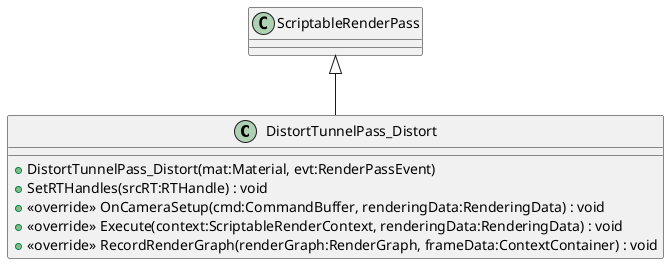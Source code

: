 @startuml
class DistortTunnelPass_Distort {
    + DistortTunnelPass_Distort(mat:Material, evt:RenderPassEvent)
    + SetRTHandles(srcRT:RTHandle) : void
    + <<override>> OnCameraSetup(cmd:CommandBuffer, renderingData:RenderingData) : void
    + <<override>> Execute(context:ScriptableRenderContext, renderingData:RenderingData) : void
    + <<override>> RecordRenderGraph(renderGraph:RenderGraph, frameData:ContextContainer) : void
}
ScriptableRenderPass <|-- DistortTunnelPass_Distort
@enduml
